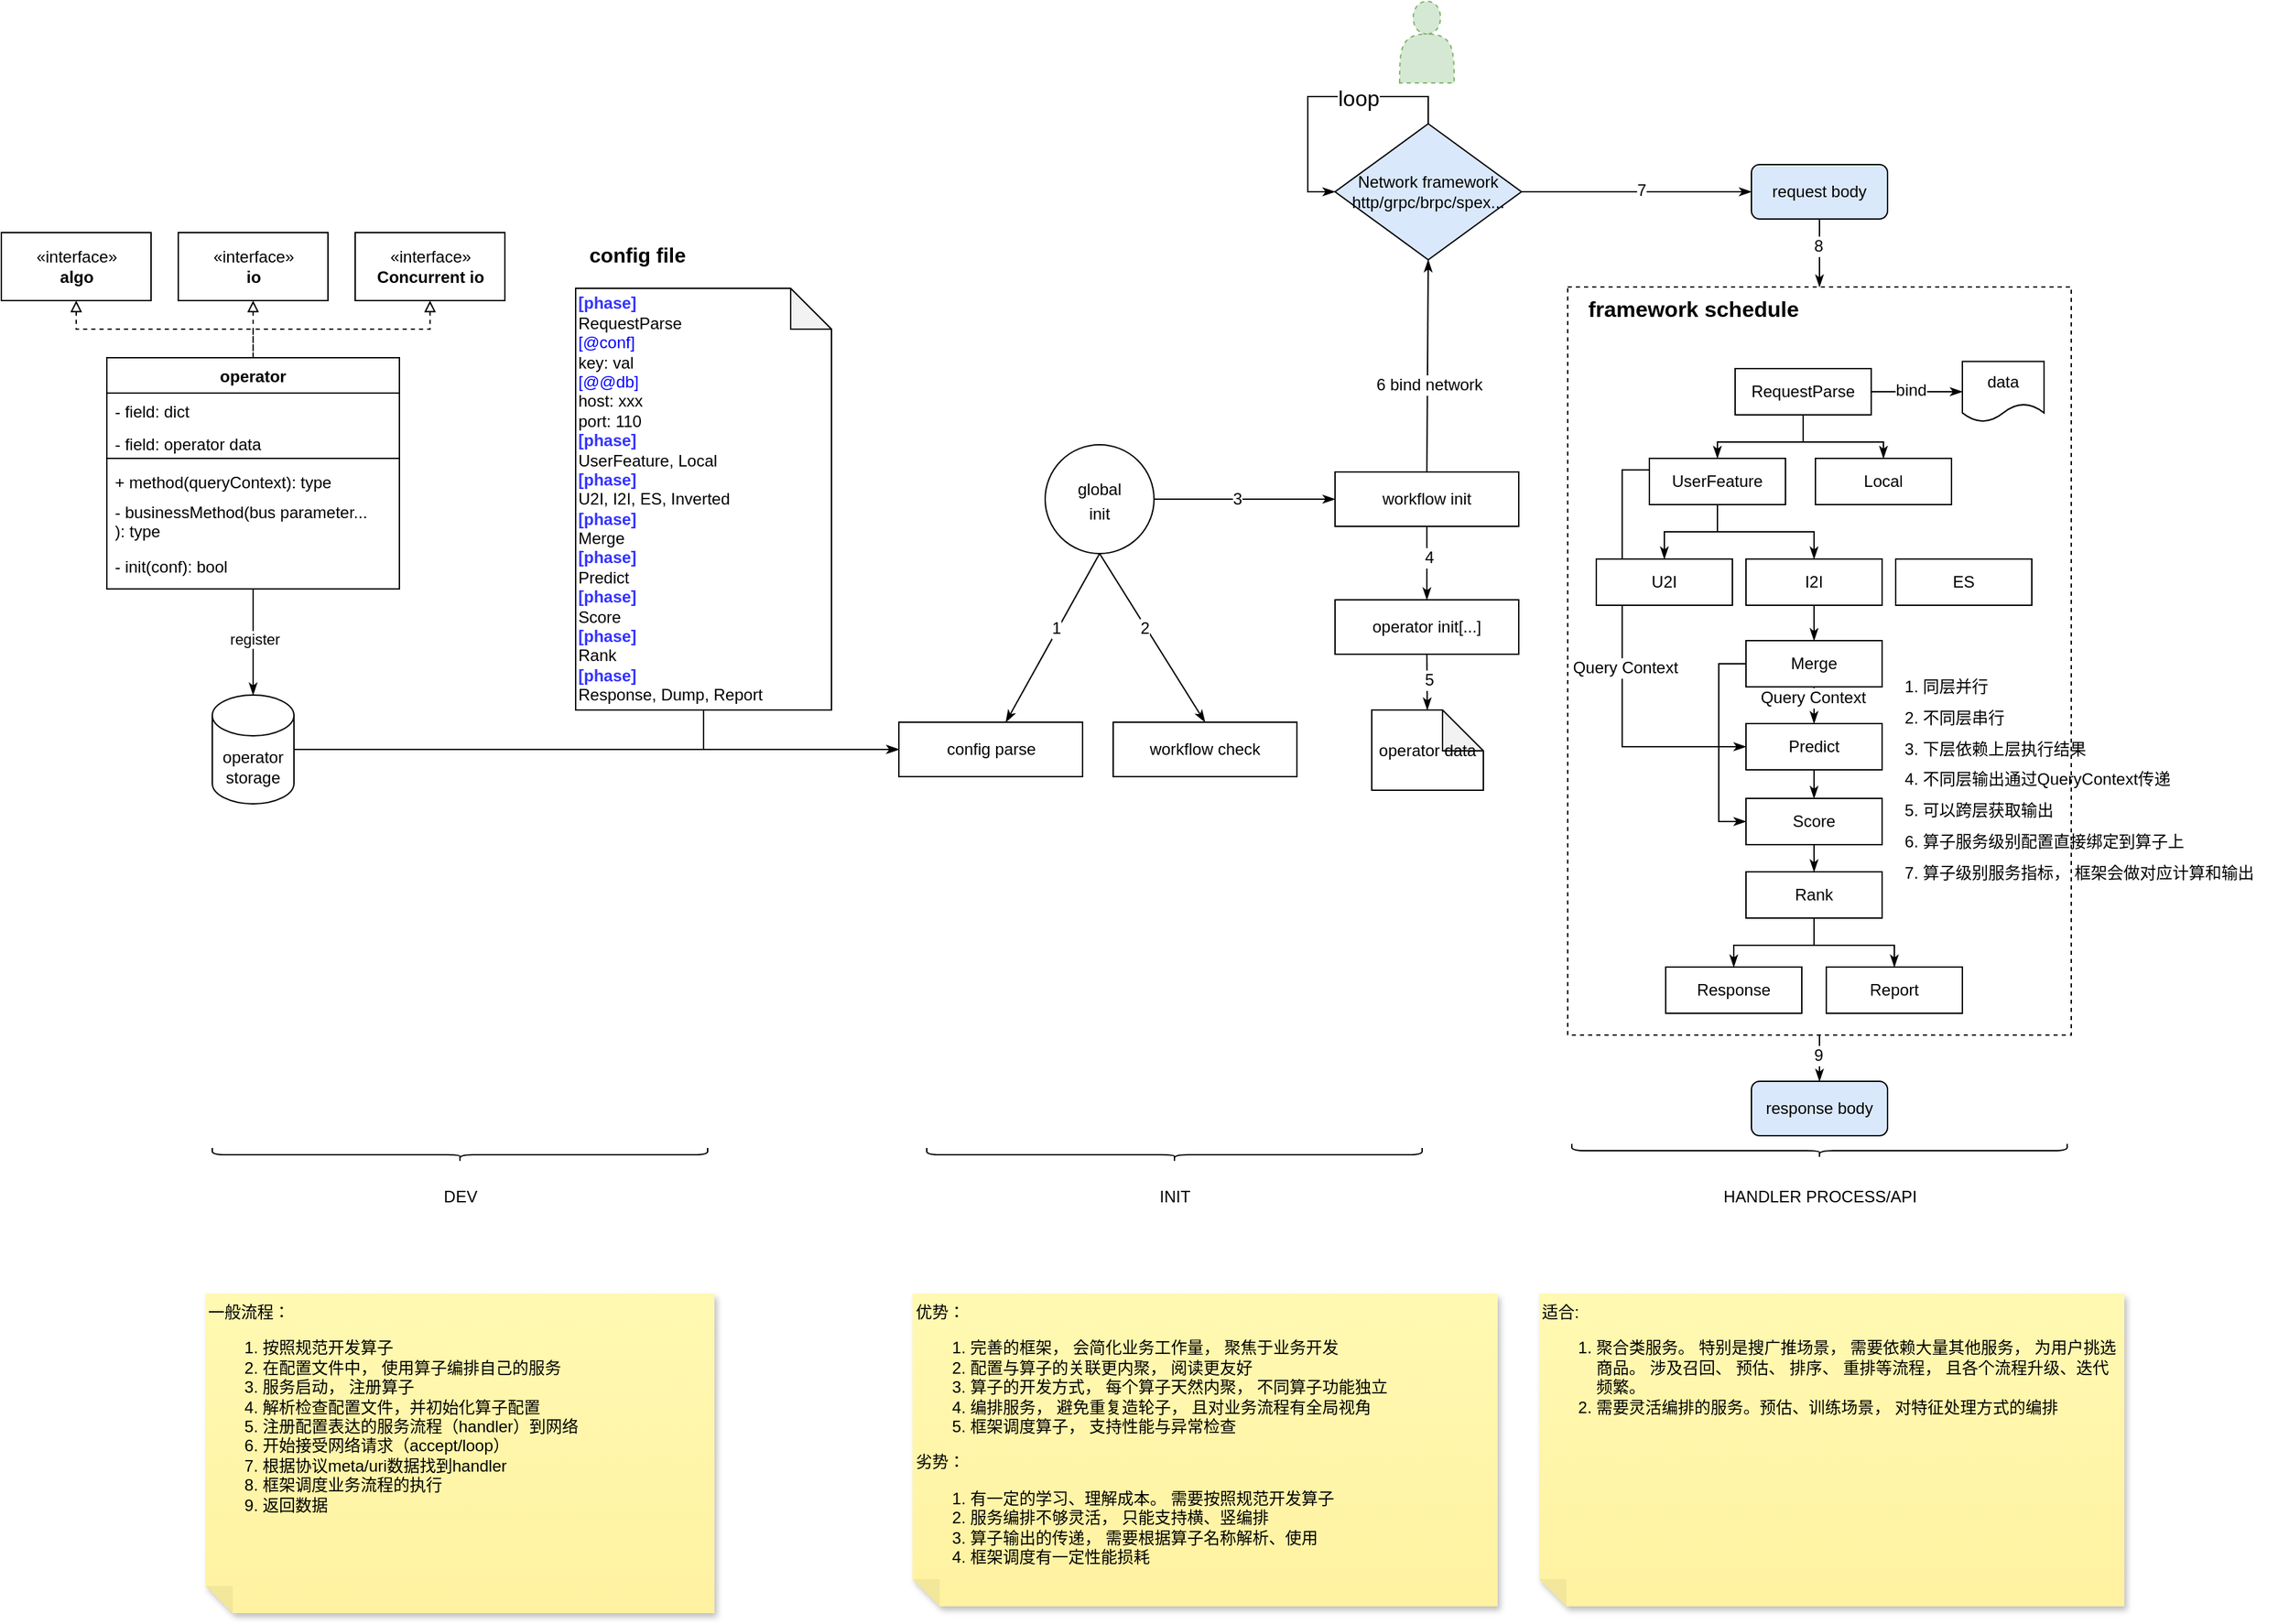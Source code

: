 <mxfile version="20.2.8" type="github">
  <diagram id="qBbRMDuZCxNC1_aumbTr" name="第 1 页">
    <mxGraphModel dx="1234" dy="769" grid="1" gridSize="10" guides="1" tooltips="1" connect="1" arrows="1" fold="1" page="1" pageScale="1" pageWidth="3300" pageHeight="4681" math="0" shadow="0">
      <root>
        <mxCell id="0" />
        <mxCell id="1" parent="0" />
        <mxCell id="05DDijJdnSvila2RPbBB-159" style="edgeStyle=orthogonalEdgeStyle;rounded=0;orthogonalLoop=1;jettySize=auto;html=1;exitX=0.5;exitY=1;exitDx=0;exitDy=0;fontSize=16;fontColor=#000000;startArrow=none;startFill=0;endArrow=classicThin;endFill=1;" parent="1" source="05DDijJdnSvila2RPbBB-137" target="05DDijJdnSvila2RPbBB-158" edge="1">
          <mxGeometry relative="1" as="geometry" />
        </mxCell>
        <mxCell id="05DDijJdnSvila2RPbBB-164" value="9" style="edgeLabel;html=1;align=center;verticalAlign=middle;resizable=0;points=[];fontSize=12;fontColor=#000000;" parent="05DDijJdnSvila2RPbBB-159" vertex="1" connectable="0">
          <mxGeometry x="0.36" relative="1" as="geometry">
            <mxPoint x="-1" y="-5" as="offset" />
          </mxGeometry>
        </mxCell>
        <mxCell id="05DDijJdnSvila2RPbBB-137" value="" style="rounded=0;whiteSpace=wrap;html=1;fontSize=12;fontColor=#000000;dashed=1;" parent="1" vertex="1">
          <mxGeometry x="1201" y="250" width="370" height="550" as="geometry" />
        </mxCell>
        <mxCell id="05DDijJdnSvila2RPbBB-64" value="INIT" style="text;html=1;resizable=0;autosize=1;align=center;verticalAlign=middle;points=[];fillColor=none;strokeColor=none;rounded=0;" parent="1" vertex="1">
          <mxGeometry x="887" y="904" width="50" height="30" as="geometry" />
        </mxCell>
        <mxCell id="05DDijJdnSvila2RPbBB-66" value="HANDLER PROCESS/API" style="text;html=1;resizable=0;autosize=1;align=center;verticalAlign=middle;points=[];fillColor=none;strokeColor=none;rounded=0;" parent="1" vertex="1">
          <mxGeometry x="1301" y="904" width="170" height="30" as="geometry" />
        </mxCell>
        <mxCell id="05DDijJdnSvila2RPbBB-67" value="一般流程：&lt;br&gt;&lt;ol&gt;&lt;li&gt;按照规范开发算子&lt;/li&gt;&lt;li&gt;在配置文件中， 使用算子编排自己的服务&lt;/li&gt;&lt;li&gt;服务启动， 注册算子&lt;/li&gt;&lt;li&gt;解析检查配置文件，并初始化算子配置&lt;/li&gt;&lt;li&gt;注册配置表达的服务流程（handler）到网络&lt;/li&gt;&lt;li&gt;开始接受网络请求（accept/loop）&lt;/li&gt;&lt;li&gt;根据协议meta/uri数据找到handler&lt;/li&gt;&lt;li&gt;框架调度业务流程的执行&lt;/li&gt;&lt;li&gt;返回数据&lt;/li&gt;&lt;/ol&gt;" style="shape=note;whiteSpace=wrap;html=1;backgroundOutline=1;fontColor=#000000;darkOpacity=0.05;fillColor=#FFF9B2;strokeColor=none;fillStyle=solid;direction=west;gradientDirection=north;gradientColor=#FFF2A1;shadow=1;size=20;pointerEvents=1;align=left;verticalAlign=top;" parent="1" vertex="1">
          <mxGeometry x="200" y="990" width="374" height="235" as="geometry" />
        </mxCell>
        <mxCell id="05DDijJdnSvila2RPbBB-68" value="优势：&lt;br&gt;&lt;ol&gt;&lt;li&gt;完善的框架， 会简化业务工作量， 聚焦于业务开发&lt;/li&gt;&lt;li&gt;配置与算子的关联更内聚， 阅读更友好&lt;/li&gt;&lt;li&gt;算子的开发方式， 每个算子天然内聚， 不同算子功能独立&lt;/li&gt;&lt;li&gt;编排服务， 避免重复造轮子， 且对业务流程有全局视角&amp;nbsp;&lt;/li&gt;&lt;li&gt;框架调度算子， 支持性能与异常检查&lt;/li&gt;&lt;/ol&gt;&lt;div&gt;劣势：&lt;/div&gt;&lt;ol&gt;&lt;li&gt;有一定的学习、理解成本。 需要按照规范开发算子&lt;/li&gt;&lt;li&gt;服务编排不够灵活， 只能支持横、竖编排&lt;/li&gt;&lt;li&gt;算子输出的传递， 需要根据算子名称解析、使用&lt;/li&gt;&lt;li&gt;框架调度有一定性能损耗&lt;/li&gt;&lt;/ol&gt;" style="shape=note;whiteSpace=wrap;html=1;backgroundOutline=1;fontColor=#000000;darkOpacity=0.05;fillColor=#FFF9B2;strokeColor=none;fillStyle=solid;direction=west;gradientDirection=north;gradientColor=#FFF2A1;shadow=1;size=20;pointerEvents=1;align=left;verticalAlign=top;" parent="1" vertex="1">
          <mxGeometry x="719.5" y="990" width="430" height="230" as="geometry" />
        </mxCell>
        <mxCell id="05DDijJdnSvila2RPbBB-69" value="operator" style="swimlane;fontStyle=1;align=center;verticalAlign=top;childLayout=stackLayout;horizontal=1;startSize=26;horizontalStack=0;resizeParent=1;resizeParentMax=0;resizeLast=0;collapsible=1;marginBottom=0;" parent="1" vertex="1">
          <mxGeometry x="127.5" y="302" width="215" height="170" as="geometry">
            <mxRectangle x="113" y="330" width="90" height="30" as="alternateBounds" />
          </mxGeometry>
        </mxCell>
        <mxCell id="05DDijJdnSvila2RPbBB-70" value="- field: dict" style="text;strokeColor=none;fillColor=none;align=left;verticalAlign=top;spacingLeft=4;spacingRight=4;overflow=hidden;rotatable=0;points=[[0,0.5],[1,0.5]];portConstraint=eastwest;" parent="05DDijJdnSvila2RPbBB-69" vertex="1">
          <mxGeometry y="26" width="215" height="24" as="geometry" />
        </mxCell>
        <mxCell id="sEDLvpoyQ-O2znFzrF3B-3" value="- field: operator data" style="text;strokeColor=none;fillColor=none;align=left;verticalAlign=top;spacingLeft=4;spacingRight=4;overflow=hidden;rotatable=0;points=[[0,0.5],[1,0.5]];portConstraint=eastwest;" vertex="1" parent="05DDijJdnSvila2RPbBB-69">
          <mxGeometry y="50" width="215" height="20" as="geometry" />
        </mxCell>
        <mxCell id="05DDijJdnSvila2RPbBB-71" value="" style="line;strokeWidth=1;fillColor=none;align=left;verticalAlign=middle;spacingTop=-1;spacingLeft=3;spacingRight=3;rotatable=0;labelPosition=right;points=[];portConstraint=eastwest;" parent="05DDijJdnSvila2RPbBB-69" vertex="1">
          <mxGeometry y="70" width="215" height="8" as="geometry" />
        </mxCell>
        <mxCell id="sEDLvpoyQ-O2znFzrF3B-1" value="+ method(queryContext): type" style="text;strokeColor=none;fillColor=none;align=left;verticalAlign=top;spacingLeft=4;spacingRight=4;overflow=hidden;rotatable=0;points=[[0,0.5],[1,0.5]];portConstraint=eastwest;" vertex="1" parent="05DDijJdnSvila2RPbBB-69">
          <mxGeometry y="78" width="215" height="22" as="geometry" />
        </mxCell>
        <mxCell id="sEDLvpoyQ-O2znFzrF3B-2" value="- businessMethod(bus parameter...&#xa;): type" style="text;strokeColor=none;fillColor=none;align=left;verticalAlign=top;spacingLeft=4;spacingRight=4;overflow=hidden;rotatable=0;points=[[0,0.5],[1,0.5]];portConstraint=eastwest;" vertex="1" parent="05DDijJdnSvila2RPbBB-69">
          <mxGeometry y="100" width="215" height="40" as="geometry" />
        </mxCell>
        <mxCell id="05DDijJdnSvila2RPbBB-72" value="- init(conf): bool" style="text;strokeColor=none;fillColor=none;align=left;verticalAlign=top;spacingLeft=4;spacingRight=4;overflow=hidden;rotatable=0;points=[[0,0.5],[1,0.5]];portConstraint=eastwest;" parent="05DDijJdnSvila2RPbBB-69" vertex="1">
          <mxGeometry y="140" width="215" height="30" as="geometry" />
        </mxCell>
        <mxCell id="05DDijJdnSvila2RPbBB-81" style="edgeStyle=orthogonalEdgeStyle;rounded=0;orthogonalLoop=1;jettySize=auto;html=1;exitX=0.5;exitY=1;exitDx=0;exitDy=0;entryX=0.5;entryY=0;entryDx=0;entryDy=0;startArrow=block;startFill=0;endArrow=none;endFill=0;dashed=1;" parent="1" source="05DDijJdnSvila2RPbBB-78" target="05DDijJdnSvila2RPbBB-69" edge="1">
          <mxGeometry relative="1" as="geometry" />
        </mxCell>
        <mxCell id="05DDijJdnSvila2RPbBB-78" value="«interface»&lt;br&gt;&lt;b&gt;algo&lt;/b&gt;" style="html=1;" parent="1" vertex="1">
          <mxGeometry x="50" y="210" width="110" height="50" as="geometry" />
        </mxCell>
        <mxCell id="05DDijJdnSvila2RPbBB-82" style="edgeStyle=orthogonalEdgeStyle;rounded=0;orthogonalLoop=1;jettySize=auto;html=1;exitX=0.5;exitY=1;exitDx=0;exitDy=0;entryX=0.5;entryY=0;entryDx=0;entryDy=0;dashed=1;startArrow=block;startFill=0;endArrow=none;endFill=0;" parent="1" source="05DDijJdnSvila2RPbBB-79" target="05DDijJdnSvila2RPbBB-69" edge="1">
          <mxGeometry relative="1" as="geometry" />
        </mxCell>
        <mxCell id="05DDijJdnSvila2RPbBB-79" value="«interface»&lt;br&gt;&lt;b&gt;io&lt;/b&gt;" style="html=1;" parent="1" vertex="1">
          <mxGeometry x="180" y="210" width="110" height="50" as="geometry" />
        </mxCell>
        <mxCell id="05DDijJdnSvila2RPbBB-84" style="edgeStyle=orthogonalEdgeStyle;rounded=0;orthogonalLoop=1;jettySize=auto;html=1;exitX=0.5;exitY=1;exitDx=0;exitDy=0;entryX=0.5;entryY=0;entryDx=0;entryDy=0;dashed=1;startArrow=block;startFill=0;endArrow=none;endFill=0;" parent="1" source="05DDijJdnSvila2RPbBB-80" target="05DDijJdnSvila2RPbBB-69" edge="1">
          <mxGeometry relative="1" as="geometry" />
        </mxCell>
        <mxCell id="05DDijJdnSvila2RPbBB-80" value="«interface»&lt;br&gt;&lt;b&gt;Concurrent io&lt;/b&gt;" style="html=1;" parent="1" vertex="1">
          <mxGeometry x="310" y="210" width="110" height="50" as="geometry" />
        </mxCell>
        <mxCell id="05DDijJdnSvila2RPbBB-86" style="edgeStyle=orthogonalEdgeStyle;rounded=0;orthogonalLoop=1;jettySize=auto;html=1;exitX=0.5;exitY=0;exitDx=0;exitDy=0;exitPerimeter=0;entryX=0.5;entryY=1.006;entryDx=0;entryDy=0;entryPerimeter=0;startArrow=classicThin;startFill=1;endArrow=none;endFill=0;" parent="1" source="05DDijJdnSvila2RPbBB-85" target="05DDijJdnSvila2RPbBB-72" edge="1">
          <mxGeometry relative="1" as="geometry" />
        </mxCell>
        <mxCell id="05DDijJdnSvila2RPbBB-87" value="register" style="edgeLabel;html=1;align=center;verticalAlign=middle;resizable=0;points=[];" parent="05DDijJdnSvila2RPbBB-86" vertex="1" connectable="0">
          <mxGeometry x="0.092" y="-1" relative="1" as="geometry">
            <mxPoint y="1" as="offset" />
          </mxGeometry>
        </mxCell>
        <mxCell id="05DDijJdnSvila2RPbBB-94" style="edgeStyle=orthogonalEdgeStyle;rounded=0;orthogonalLoop=1;jettySize=auto;html=1;exitX=1;exitY=0.5;exitDx=0;exitDy=0;exitPerimeter=0;entryX=0;entryY=0.5;entryDx=0;entryDy=0;fontSize=12;fontColor=#000000;startArrow=none;startFill=0;endArrow=classicThin;endFill=1;" parent="1" source="05DDijJdnSvila2RPbBB-85" target="05DDijJdnSvila2RPbBB-93" edge="1">
          <mxGeometry relative="1" as="geometry" />
        </mxCell>
        <mxCell id="05DDijJdnSvila2RPbBB-85" value="operator storage" style="shape=cylinder3;whiteSpace=wrap;html=1;boundedLbl=1;backgroundOutline=1;size=15;" parent="1" vertex="1">
          <mxGeometry x="205" y="550" width="60" height="80" as="geometry" />
        </mxCell>
        <mxCell id="05DDijJdnSvila2RPbBB-95" style="edgeStyle=orthogonalEdgeStyle;rounded=0;orthogonalLoop=1;jettySize=auto;html=1;exitX=0.5;exitY=1;exitDx=0;exitDy=0;exitPerimeter=0;entryX=0;entryY=0.5;entryDx=0;entryDy=0;fontSize=12;fontColor=#000000;startArrow=none;startFill=0;endArrow=classicThin;endFill=1;" parent="1" source="05DDijJdnSvila2RPbBB-89" target="05DDijJdnSvila2RPbBB-93" edge="1">
          <mxGeometry relative="1" as="geometry" />
        </mxCell>
        <mxCell id="05DDijJdnSvila2RPbBB-89" value="&lt;b&gt;&lt;font color=&quot;#3333ff&quot;&gt;[phase]&lt;/font&gt;&lt;br&gt;&lt;/b&gt;RequestParse&lt;br&gt;&lt;font color=&quot;#0000ff&quot;&gt;[@conf]&lt;/font&gt;&lt;br&gt;key: val&lt;br&gt;&lt;font color=&quot;#0000ff&quot;&gt;[@@db]&lt;/font&gt;&lt;br&gt;host: xxx&lt;br&gt;port: 110&lt;br&gt;&lt;b&gt;&lt;font color=&quot;#3333ff&quot;&gt;[phase]&lt;/font&gt;&lt;/b&gt;&lt;br&gt;UserFeature, Local&lt;br&gt;&lt;b&gt;&lt;font color=&quot;#3333ff&quot;&gt;[phase]&lt;/font&gt;&lt;/b&gt;&lt;br&gt;U2I, I2I, ES, I&lt;span style=&quot;background-color: initial;&quot;&gt;nverted&lt;br&gt;&lt;b&gt;&lt;font color=&quot;#3333ff&quot;&gt;[phase]&lt;/font&gt;&lt;/b&gt;&lt;br&gt;Merge&lt;br&gt;&lt;b&gt;&lt;font color=&quot;#3333ff&quot;&gt;[phase]&lt;/font&gt;&lt;/b&gt;&lt;br&gt;Predict&lt;br&gt;&lt;b&gt;&lt;font color=&quot;#3333ff&quot;&gt;[phase]&lt;/font&gt;&lt;/b&gt;&lt;br&gt;Score&lt;br&gt;&lt;/span&gt;&lt;div&gt;&lt;b&gt;&lt;font color=&quot;#3333ff&quot;&gt;[phase]&lt;/font&gt;&lt;/b&gt;&lt;/div&gt;&lt;div&gt;Rank&lt;/div&gt;&lt;div&gt;&lt;b&gt;&lt;font color=&quot;#3333ff&quot;&gt;[phase]&lt;/font&gt;&lt;/b&gt;&lt;/div&gt;&lt;div&gt;Response, Dump, Report&lt;/div&gt;" style="shape=note;whiteSpace=wrap;html=1;backgroundOutline=1;darkOpacity=0.05;align=left;" parent="1" vertex="1">
          <mxGeometry x="472" y="251" width="188" height="310" as="geometry" />
        </mxCell>
        <mxCell id="05DDijJdnSvila2RPbBB-90" value="&lt;b&gt;&lt;font style=&quot;font-size: 15px;&quot;&gt;config file&lt;/font&gt;&lt;/b&gt;" style="text;html=1;resizable=0;autosize=1;align=center;verticalAlign=middle;points=[];fillColor=none;strokeColor=none;rounded=0;" parent="1" vertex="1">
          <mxGeometry x="472" y="211" width="90" height="30" as="geometry" />
        </mxCell>
        <mxCell id="05DDijJdnSvila2RPbBB-97" style="rounded=0;orthogonalLoop=1;jettySize=auto;html=1;exitX=0.5;exitY=1;exitDx=0;exitDy=0;fontSize=12;fontColor=#000000;startArrow=none;startFill=0;endArrow=classicThin;endFill=1;" parent="1" source="05DDijJdnSvila2RPbBB-91" target="05DDijJdnSvila2RPbBB-93" edge="1">
          <mxGeometry relative="1" as="geometry" />
        </mxCell>
        <mxCell id="05DDijJdnSvila2RPbBB-99" value="1" style="edgeLabel;html=1;align=center;verticalAlign=middle;resizable=0;points=[];fontSize=12;fontColor=#000000;" parent="05DDijJdnSvila2RPbBB-97" vertex="1" connectable="0">
          <mxGeometry x="-0.091" y="-1" relative="1" as="geometry">
            <mxPoint y="-1" as="offset" />
          </mxGeometry>
        </mxCell>
        <mxCell id="05DDijJdnSvila2RPbBB-98" style="edgeStyle=none;rounded=0;orthogonalLoop=1;jettySize=auto;html=1;exitX=0.5;exitY=1;exitDx=0;exitDy=0;entryX=0.5;entryY=0;entryDx=0;entryDy=0;fontSize=12;fontColor=#000000;startArrow=none;startFill=0;endArrow=classicThin;endFill=1;" parent="1" source="05DDijJdnSvila2RPbBB-91" target="05DDijJdnSvila2RPbBB-96" edge="1">
          <mxGeometry relative="1" as="geometry" />
        </mxCell>
        <mxCell id="05DDijJdnSvila2RPbBB-102" value="2" style="edgeLabel;html=1;align=center;verticalAlign=middle;resizable=0;points=[];fontSize=12;fontColor=#000000;" parent="05DDijJdnSvila2RPbBB-98" vertex="1" connectable="0">
          <mxGeometry x="-0.146" relative="1" as="geometry">
            <mxPoint y="2" as="offset" />
          </mxGeometry>
        </mxCell>
        <mxCell id="05DDijJdnSvila2RPbBB-104" style="edgeStyle=none;rounded=0;orthogonalLoop=1;jettySize=auto;html=1;exitX=1;exitY=0.5;exitDx=0;exitDy=0;entryX=0;entryY=0.5;entryDx=0;entryDy=0;fontSize=12;fontColor=#000000;startArrow=none;startFill=0;endArrow=classicThin;endFill=1;" parent="1" source="05DDijJdnSvila2RPbBB-91" target="05DDijJdnSvila2RPbBB-103" edge="1">
          <mxGeometry relative="1" as="geometry">
            <mxPoint x="967" y="406" as="targetPoint" />
          </mxGeometry>
        </mxCell>
        <mxCell id="05DDijJdnSvila2RPbBB-105" value="3" style="edgeLabel;html=1;align=center;verticalAlign=middle;resizable=0;points=[];fontSize=12;fontColor=#000000;" parent="05DDijJdnSvila2RPbBB-104" vertex="1" connectable="0">
          <mxGeometry x="-0.086" relative="1" as="geometry">
            <mxPoint as="offset" />
          </mxGeometry>
        </mxCell>
        <mxCell id="05DDijJdnSvila2RPbBB-91" value="&lt;font style=&quot;font-size: 12px;&quot; color=&quot;#000000&quot;&gt;global&lt;br&gt;init&lt;br&gt;&lt;/font&gt;" style="ellipse;whiteSpace=wrap;html=1;aspect=fixed;fontSize=15;fontColor=#0000FF;" parent="1" vertex="1">
          <mxGeometry x="817" y="366" width="80" height="80" as="geometry" />
        </mxCell>
        <mxCell id="05DDijJdnSvila2RPbBB-93" value="config parse" style="rounded=0;whiteSpace=wrap;html=1;fontSize=12;fontColor=#000000;" parent="1" vertex="1">
          <mxGeometry x="709.5" y="570" width="135" height="40" as="geometry" />
        </mxCell>
        <mxCell id="05DDijJdnSvila2RPbBB-96" value="workflow check" style="rounded=0;whiteSpace=wrap;html=1;fontSize=12;fontColor=#000000;" parent="1" vertex="1">
          <mxGeometry x="867" y="570" width="135" height="40" as="geometry" />
        </mxCell>
        <mxCell id="05DDijJdnSvila2RPbBB-108" style="edgeStyle=none;rounded=0;orthogonalLoop=1;jettySize=auto;html=1;exitX=0.5;exitY=1;exitDx=0;exitDy=0;entryX=0.5;entryY=0;entryDx=0;entryDy=0;fontSize=12;fontColor=#000000;startArrow=none;startFill=0;endArrow=classicThin;endFill=1;" parent="1" source="05DDijJdnSvila2RPbBB-103" target="05DDijJdnSvila2RPbBB-110" edge="1">
          <mxGeometry relative="1" as="geometry">
            <mxPoint x="1097.5" y="470" as="targetPoint" />
          </mxGeometry>
        </mxCell>
        <mxCell id="05DDijJdnSvila2RPbBB-109" value="4" style="edgeLabel;html=1;align=center;verticalAlign=middle;resizable=0;points=[];fontSize=12;fontColor=#000000;" parent="05DDijJdnSvila2RPbBB-108" vertex="1" connectable="0">
          <mxGeometry x="-0.364" y="1" relative="1" as="geometry">
            <mxPoint y="6" as="offset" />
          </mxGeometry>
        </mxCell>
        <mxCell id="05DDijJdnSvila2RPbBB-115" style="edgeStyle=none;rounded=0;orthogonalLoop=1;jettySize=auto;html=1;exitX=0.5;exitY=0;exitDx=0;exitDy=0;entryX=0.5;entryY=1;entryDx=0;entryDy=0;fontSize=12;fontColor=#000000;startArrow=none;startFill=0;endArrow=classicThin;endFill=1;" parent="1" source="05DDijJdnSvila2RPbBB-103" target="05DDijJdnSvila2RPbBB-114" edge="1">
          <mxGeometry relative="1" as="geometry" />
        </mxCell>
        <mxCell id="05DDijJdnSvila2RPbBB-116" value="6 bind network" style="edgeLabel;html=1;align=center;verticalAlign=middle;resizable=0;points=[];fontSize=12;fontColor=#000000;" parent="05DDijJdnSvila2RPbBB-115" vertex="1" connectable="0">
          <mxGeometry x="-0.179" y="-1" relative="1" as="geometry">
            <mxPoint as="offset" />
          </mxGeometry>
        </mxCell>
        <mxCell id="05DDijJdnSvila2RPbBB-103" value="workflow init" style="rounded=0;whiteSpace=wrap;html=1;fontSize=12;fontColor=#000000;" parent="1" vertex="1">
          <mxGeometry x="1030" y="386" width="135" height="40" as="geometry" />
        </mxCell>
        <mxCell id="05DDijJdnSvila2RPbBB-112" style="edgeStyle=none;rounded=0;orthogonalLoop=1;jettySize=auto;html=1;exitX=0.5;exitY=1;exitDx=0;exitDy=0;fontSize=12;fontColor=#000000;startArrow=none;startFill=0;endArrow=classicThin;endFill=1;" parent="1" source="05DDijJdnSvila2RPbBB-110" target="05DDijJdnSvila2RPbBB-111" edge="1">
          <mxGeometry relative="1" as="geometry" />
        </mxCell>
        <mxCell id="05DDijJdnSvila2RPbBB-113" value="5" style="edgeLabel;html=1;align=center;verticalAlign=middle;resizable=0;points=[];fontSize=12;fontColor=#000000;" parent="05DDijJdnSvila2RPbBB-112" vertex="1" connectable="0">
          <mxGeometry x="-0.073" y="1" relative="1" as="geometry">
            <mxPoint as="offset" />
          </mxGeometry>
        </mxCell>
        <mxCell id="05DDijJdnSvila2RPbBB-110" value="operator init[...]" style="rounded=0;whiteSpace=wrap;html=1;fontSize=12;fontColor=#000000;" parent="1" vertex="1">
          <mxGeometry x="1030" y="480" width="135" height="40" as="geometry" />
        </mxCell>
        <mxCell id="05DDijJdnSvila2RPbBB-111" value="operator data" style="shape=note;whiteSpace=wrap;html=1;backgroundOutline=1;darkOpacity=0.05;fontSize=12;fontColor=#000000;" parent="1" vertex="1">
          <mxGeometry x="1057" y="561" width="82" height="59" as="geometry" />
        </mxCell>
        <mxCell id="05DDijJdnSvila2RPbBB-156" style="edgeStyle=orthogonalEdgeStyle;rounded=0;orthogonalLoop=1;jettySize=auto;html=1;exitX=1;exitY=0.5;exitDx=0;exitDy=0;entryX=0;entryY=0.5;entryDx=0;entryDy=0;fontSize=16;fontColor=#000000;startArrow=none;startFill=0;endArrow=classicThin;endFill=1;" parent="1" source="05DDijJdnSvila2RPbBB-114" target="05DDijJdnSvila2RPbBB-119" edge="1">
          <mxGeometry relative="1" as="geometry" />
        </mxCell>
        <mxCell id="05DDijJdnSvila2RPbBB-161" value="7" style="edgeLabel;html=1;align=center;verticalAlign=middle;resizable=0;points=[];fontSize=12;fontColor=#000000;fontStyle=0" parent="05DDijJdnSvila2RPbBB-156" vertex="1" connectable="0">
          <mxGeometry x="0.041" y="-2" relative="1" as="geometry">
            <mxPoint y="-3" as="offset" />
          </mxGeometry>
        </mxCell>
        <mxCell id="05DDijJdnSvila2RPbBB-114" value="&lt;div&gt;Network framework&lt;/div&gt;&lt;div&gt;http/grpc/brpc/spex...&lt;/div&gt;" style="rhombus;whiteSpace=wrap;html=1;fillColor=#DAE8FC;" parent="1" vertex="1">
          <mxGeometry x="1030" y="130" width="137" height="100" as="geometry" />
        </mxCell>
        <mxCell id="05DDijJdnSvila2RPbBB-157" style="edgeStyle=orthogonalEdgeStyle;rounded=0;orthogonalLoop=1;jettySize=auto;html=1;exitX=0.5;exitY=1;exitDx=0;exitDy=0;entryX=0.5;entryY=0;entryDx=0;entryDy=0;fontSize=16;fontColor=#000000;startArrow=none;startFill=0;endArrow=classicThin;endFill=1;" parent="1" source="05DDijJdnSvila2RPbBB-119" target="05DDijJdnSvila2RPbBB-137" edge="1">
          <mxGeometry relative="1" as="geometry" />
        </mxCell>
        <mxCell id="05DDijJdnSvila2RPbBB-163" value="8" style="edgeLabel;html=1;align=center;verticalAlign=middle;resizable=0;points=[];fontSize=12;fontColor=#000000;" parent="05DDijJdnSvila2RPbBB-157" vertex="1" connectable="0">
          <mxGeometry x="-0.2" y="-1" relative="1" as="geometry">
            <mxPoint as="offset" />
          </mxGeometry>
        </mxCell>
        <mxCell id="05DDijJdnSvila2RPbBB-119" value="request body" style="rounded=1;whiteSpace=wrap;html=1;fontSize=12;fontColor=#000000;fillColor=#DAE8FC;" parent="1" vertex="1">
          <mxGeometry x="1336" y="160" width="100" height="40" as="geometry" />
        </mxCell>
        <mxCell id="05DDijJdnSvila2RPbBB-124" value="" style="edgeStyle=orthogonalEdgeStyle;rounded=0;orthogonalLoop=1;jettySize=auto;html=1;fontSize=12;fontColor=#000000;startArrow=none;startFill=0;endArrow=classicThin;endFill=1;entryX=0;entryY=0.5;entryDx=0;entryDy=0;" parent="1" source="05DDijJdnSvila2RPbBB-120" target="05DDijJdnSvila2RPbBB-123" edge="1">
          <mxGeometry relative="1" as="geometry">
            <mxPoint x="1467" y="357.3" as="targetPoint" />
          </mxGeometry>
        </mxCell>
        <mxCell id="05DDijJdnSvila2RPbBB-125" value="bind" style="edgeLabel;html=1;align=center;verticalAlign=middle;resizable=0;points=[];fontSize=12;fontColor=#000000;" parent="05DDijJdnSvila2RPbBB-124" vertex="1" connectable="0">
          <mxGeometry x="-0.132" y="-3" relative="1" as="geometry">
            <mxPoint y="-4" as="offset" />
          </mxGeometry>
        </mxCell>
        <mxCell id="05DDijJdnSvila2RPbBB-138" style="edgeStyle=orthogonalEdgeStyle;rounded=0;orthogonalLoop=1;jettySize=auto;html=1;exitX=0.5;exitY=1;exitDx=0;exitDy=0;entryX=0.5;entryY=0;entryDx=0;entryDy=0;fontSize=12;fontColor=#000000;startArrow=none;startFill=0;endArrow=classicThin;endFill=1;" parent="1" source="05DDijJdnSvila2RPbBB-120" target="05DDijJdnSvila2RPbBB-126" edge="1">
          <mxGeometry relative="1" as="geometry" />
        </mxCell>
        <mxCell id="05DDijJdnSvila2RPbBB-139" style="edgeStyle=orthogonalEdgeStyle;rounded=0;orthogonalLoop=1;jettySize=auto;html=1;exitX=0.5;exitY=1;exitDx=0;exitDy=0;entryX=0.5;entryY=0;entryDx=0;entryDy=0;fontSize=12;fontColor=#000000;startArrow=none;startFill=0;endArrow=classicThin;endFill=1;" parent="1" source="05DDijJdnSvila2RPbBB-120" target="05DDijJdnSvila2RPbBB-136" edge="1">
          <mxGeometry relative="1" as="geometry" />
        </mxCell>
        <mxCell id="05DDijJdnSvila2RPbBB-120" value="&lt;span style=&quot;text-align: left;&quot;&gt;RequestParse&lt;/span&gt;" style="rounded=0;whiteSpace=wrap;html=1;fontSize=12;fontColor=#000000;" parent="1" vertex="1">
          <mxGeometry x="1324" y="310" width="100" height="34" as="geometry" />
        </mxCell>
        <mxCell id="05DDijJdnSvila2RPbBB-123" value="data" style="shape=document;whiteSpace=wrap;html=1;boundedLbl=1;fontColor=#000000;rounded=0;" parent="1" vertex="1">
          <mxGeometry x="1491" y="304.75" width="60" height="44.5" as="geometry" />
        </mxCell>
        <mxCell id="05DDijJdnSvila2RPbBB-140" style="edgeStyle=orthogonalEdgeStyle;rounded=0;orthogonalLoop=1;jettySize=auto;html=1;exitX=0.5;exitY=1;exitDx=0;exitDy=0;fontSize=12;fontColor=#000000;startArrow=none;startFill=0;endArrow=classicThin;endFill=1;" parent="1" source="05DDijJdnSvila2RPbBB-126" target="05DDijJdnSvila2RPbBB-135" edge="1">
          <mxGeometry relative="1" as="geometry" />
        </mxCell>
        <mxCell id="05DDijJdnSvila2RPbBB-141" style="edgeStyle=orthogonalEdgeStyle;rounded=0;orthogonalLoop=1;jettySize=auto;html=1;exitX=0.5;exitY=1;exitDx=0;exitDy=0;entryX=0.5;entryY=0;entryDx=0;entryDy=0;fontSize=12;fontColor=#000000;startArrow=none;startFill=0;endArrow=classicThin;endFill=1;" parent="1" source="05DDijJdnSvila2RPbBB-126" target="05DDijJdnSvila2RPbBB-134" edge="1">
          <mxGeometry relative="1" as="geometry" />
        </mxCell>
        <mxCell id="05DDijJdnSvila2RPbBB-149" style="edgeStyle=orthogonalEdgeStyle;rounded=0;orthogonalLoop=1;jettySize=auto;html=1;exitX=0;exitY=0.25;exitDx=0;exitDy=0;entryX=0;entryY=0.5;entryDx=0;entryDy=0;fontSize=12;fontColor=#000000;startArrow=none;startFill=0;endArrow=classicThin;endFill=1;" parent="1" source="05DDijJdnSvila2RPbBB-126" target="05DDijJdnSvila2RPbBB-128" edge="1">
          <mxGeometry relative="1" as="geometry" />
        </mxCell>
        <mxCell id="05DDijJdnSvila2RPbBB-151" value="Query Context" style="edgeLabel;html=1;align=center;verticalAlign=middle;resizable=0;points=[];fontSize=12;fontColor=#000000;" parent="05DDijJdnSvila2RPbBB-149" vertex="1" connectable="0">
          <mxGeometry x="0.052" y="2" relative="1" as="geometry">
            <mxPoint as="offset" />
          </mxGeometry>
        </mxCell>
        <mxCell id="05DDijJdnSvila2RPbBB-126" value="&lt;div style=&quot;text-align: left;&quot;&gt;&lt;span style=&quot;background-color: initial;&quot;&gt;UserFeature&lt;/span&gt;&lt;/div&gt;" style="rounded=0;whiteSpace=wrap;html=1;fontSize=12;fontColor=#000000;" parent="1" vertex="1">
          <mxGeometry x="1261" y="376" width="100" height="34" as="geometry" />
        </mxCell>
        <mxCell id="05DDijJdnSvila2RPbBB-127" value="&lt;span style=&quot;text-align: left;&quot;&gt;Report&lt;/span&gt;" style="rounded=0;whiteSpace=wrap;html=1;fontSize=12;fontColor=#000000;" parent="1" vertex="1">
          <mxGeometry x="1391" y="750" width="100" height="34" as="geometry" />
        </mxCell>
        <mxCell id="05DDijJdnSvila2RPbBB-145" style="edgeStyle=orthogonalEdgeStyle;rounded=0;orthogonalLoop=1;jettySize=auto;html=1;exitX=0.5;exitY=1;exitDx=0;exitDy=0;entryX=0.5;entryY=0;entryDx=0;entryDy=0;fontSize=12;fontColor=#000000;startArrow=none;startFill=0;endArrow=classicThin;endFill=1;" parent="1" source="05DDijJdnSvila2RPbBB-128" target="05DDijJdnSvila2RPbBB-131" edge="1">
          <mxGeometry relative="1" as="geometry" />
        </mxCell>
        <mxCell id="05DDijJdnSvila2RPbBB-128" value="&lt;span style=&quot;text-align: left;&quot;&gt;Predict&lt;/span&gt;" style="rounded=0;whiteSpace=wrap;html=1;fontSize=12;fontColor=#000000;" parent="1" vertex="1">
          <mxGeometry x="1332" y="571" width="100" height="34" as="geometry" />
        </mxCell>
        <mxCell id="05DDijJdnSvila2RPbBB-129" value="&lt;span style=&quot;text-align: left;&quot;&gt;Response&lt;/span&gt;" style="rounded=0;whiteSpace=wrap;html=1;fontSize=12;fontColor=#000000;" parent="1" vertex="1">
          <mxGeometry x="1273" y="750" width="100" height="34" as="geometry" />
        </mxCell>
        <mxCell id="05DDijJdnSvila2RPbBB-147" style="edgeStyle=orthogonalEdgeStyle;rounded=0;orthogonalLoop=1;jettySize=auto;html=1;exitX=0.5;exitY=1;exitDx=0;exitDy=0;entryX=0.5;entryY=0;entryDx=0;entryDy=0;fontSize=12;fontColor=#000000;startArrow=none;startFill=0;endArrow=classicThin;endFill=1;" parent="1" source="05DDijJdnSvila2RPbBB-130" target="05DDijJdnSvila2RPbBB-129" edge="1">
          <mxGeometry relative="1" as="geometry" />
        </mxCell>
        <mxCell id="05DDijJdnSvila2RPbBB-148" style="edgeStyle=orthogonalEdgeStyle;rounded=0;orthogonalLoop=1;jettySize=auto;html=1;exitX=0.5;exitY=1;exitDx=0;exitDy=0;entryX=0.5;entryY=0;entryDx=0;entryDy=0;fontSize=12;fontColor=#000000;startArrow=none;startFill=0;endArrow=classicThin;endFill=1;" parent="1" source="05DDijJdnSvila2RPbBB-130" target="05DDijJdnSvila2RPbBB-127" edge="1">
          <mxGeometry relative="1" as="geometry" />
        </mxCell>
        <mxCell id="05DDijJdnSvila2RPbBB-130" value="&lt;div style=&quot;text-align: left;&quot;&gt;&lt;span style=&quot;background-color: initial;&quot;&gt;Rank&lt;/span&gt;&lt;/div&gt;" style="rounded=0;whiteSpace=wrap;html=1;fontSize=12;fontColor=#000000;" parent="1" vertex="1">
          <mxGeometry x="1332" y="680" width="100" height="34" as="geometry" />
        </mxCell>
        <mxCell id="05DDijJdnSvila2RPbBB-146" style="edgeStyle=orthogonalEdgeStyle;rounded=0;orthogonalLoop=1;jettySize=auto;html=1;exitX=0.5;exitY=1;exitDx=0;exitDy=0;entryX=0.5;entryY=0;entryDx=0;entryDy=0;fontSize=12;fontColor=#000000;startArrow=none;startFill=0;endArrow=classicThin;endFill=1;" parent="1" source="05DDijJdnSvila2RPbBB-131" target="05DDijJdnSvila2RPbBB-130" edge="1">
          <mxGeometry relative="1" as="geometry" />
        </mxCell>
        <mxCell id="05DDijJdnSvila2RPbBB-131" value="&lt;span style=&quot;text-align: left;&quot;&gt;Score&lt;/span&gt;" style="rounded=0;whiteSpace=wrap;html=1;fontSize=12;fontColor=#000000;" parent="1" vertex="1">
          <mxGeometry x="1332" y="626" width="100" height="34" as="geometry" />
        </mxCell>
        <mxCell id="05DDijJdnSvila2RPbBB-144" style="edgeStyle=orthogonalEdgeStyle;rounded=0;orthogonalLoop=1;jettySize=auto;html=1;exitX=0.5;exitY=1;exitDx=0;exitDy=0;entryX=0.5;entryY=0;entryDx=0;entryDy=0;fontSize=12;fontColor=#000000;startArrow=none;startFill=0;endArrow=classicThin;endFill=1;" parent="1" source="05DDijJdnSvila2RPbBB-132" target="05DDijJdnSvila2RPbBB-128" edge="1">
          <mxGeometry relative="1" as="geometry" />
        </mxCell>
        <mxCell id="05DDijJdnSvila2RPbBB-152" value="Query Context" style="edgeLabel;html=1;align=center;verticalAlign=middle;resizable=0;points=[];fontSize=12;fontColor=#000000;" parent="05DDijJdnSvila2RPbBB-144" vertex="1" connectable="0">
          <mxGeometry x="-0.407" y="-1" relative="1" as="geometry">
            <mxPoint as="offset" />
          </mxGeometry>
        </mxCell>
        <mxCell id="05DDijJdnSvila2RPbBB-150" style="edgeStyle=orthogonalEdgeStyle;rounded=0;orthogonalLoop=1;jettySize=auto;html=1;exitX=0;exitY=0.5;exitDx=0;exitDy=0;entryX=0;entryY=0.5;entryDx=0;entryDy=0;fontSize=12;fontColor=#000000;startArrow=none;startFill=0;endArrow=classicThin;endFill=1;" parent="1" source="05DDijJdnSvila2RPbBB-132" target="05DDijJdnSvila2RPbBB-131" edge="1">
          <mxGeometry relative="1" as="geometry" />
        </mxCell>
        <mxCell id="05DDijJdnSvila2RPbBB-132" value="&lt;span style=&quot;text-align: left;&quot;&gt;Merge&lt;br&gt;&lt;/span&gt;" style="rounded=0;whiteSpace=wrap;html=1;fontSize=12;fontColor=#000000;" parent="1" vertex="1">
          <mxGeometry x="1332" y="510" width="100" height="34" as="geometry" />
        </mxCell>
        <mxCell id="05DDijJdnSvila2RPbBB-133" value="&lt;span style=&quot;text-align: left;&quot;&gt;ES&lt;/span&gt;" style="rounded=0;whiteSpace=wrap;html=1;fontSize=12;fontColor=#000000;" parent="1" vertex="1">
          <mxGeometry x="1442" y="450" width="100" height="34" as="geometry" />
        </mxCell>
        <mxCell id="05DDijJdnSvila2RPbBB-143" style="edgeStyle=orthogonalEdgeStyle;rounded=0;orthogonalLoop=1;jettySize=auto;html=1;exitX=0.5;exitY=1;exitDx=0;exitDy=0;entryX=0.5;entryY=0;entryDx=0;entryDy=0;fontSize=12;fontColor=#000000;startArrow=none;startFill=0;endArrow=classicThin;endFill=1;" parent="1" source="05DDijJdnSvila2RPbBB-134" target="05DDijJdnSvila2RPbBB-132" edge="1">
          <mxGeometry relative="1" as="geometry" />
        </mxCell>
        <mxCell id="05DDijJdnSvila2RPbBB-134" value="&lt;span style=&quot;text-align: left;&quot;&gt;I2I&lt;/span&gt;" style="rounded=0;whiteSpace=wrap;html=1;fontSize=12;fontColor=#000000;" parent="1" vertex="1">
          <mxGeometry x="1332" y="450" width="100" height="34" as="geometry" />
        </mxCell>
        <mxCell id="05DDijJdnSvila2RPbBB-135" value="&lt;span style=&quot;text-align: left;&quot;&gt;U2I&lt;/span&gt;" style="rounded=0;whiteSpace=wrap;html=1;fontSize=12;fontColor=#000000;" parent="1" vertex="1">
          <mxGeometry x="1222" y="450" width="100" height="34" as="geometry" />
        </mxCell>
        <mxCell id="05DDijJdnSvila2RPbBB-136" value="&lt;span style=&quot;text-align: left;&quot;&gt;Local&lt;/span&gt;" style="rounded=0;whiteSpace=wrap;html=1;fontSize=12;fontColor=#000000;" parent="1" vertex="1">
          <mxGeometry x="1383" y="376" width="100" height="34" as="geometry" />
        </mxCell>
        <mxCell id="05DDijJdnSvila2RPbBB-153" value="&lt;b&gt;&lt;font style=&quot;font-size: 16px;&quot;&gt;framework schedule&lt;/font&gt;&lt;/b&gt;" style="text;html=1;resizable=0;autosize=1;align=center;verticalAlign=middle;points=[];fillColor=none;strokeColor=none;rounded=0;dashed=1;fontSize=12;fontColor=#000000;" parent="1" vertex="1">
          <mxGeometry x="1203" y="251" width="180" height="30" as="geometry" />
        </mxCell>
        <mxCell id="05DDijJdnSvila2RPbBB-154" style="edgeStyle=orthogonalEdgeStyle;rounded=0;orthogonalLoop=1;jettySize=auto;html=1;exitX=0.5;exitY=0;exitDx=0;exitDy=0;entryX=0;entryY=0.5;entryDx=0;entryDy=0;fontSize=16;fontColor=#000000;startArrow=none;startFill=0;endArrow=classicThin;endFill=1;" parent="1" source="05DDijJdnSvila2RPbBB-114" target="05DDijJdnSvila2RPbBB-114" edge="1">
          <mxGeometry relative="1" as="geometry">
            <Array as="points">
              <mxPoint x="1099" y="110" />
              <mxPoint x="1010" y="110" />
              <mxPoint x="1010" y="180" />
            </Array>
          </mxGeometry>
        </mxCell>
        <mxCell id="05DDijJdnSvila2RPbBB-155" value="loop" style="edgeLabel;html=1;align=center;verticalAlign=middle;resizable=0;points=[];fontSize=16;fontColor=#000000;" parent="05DDijJdnSvila2RPbBB-154" vertex="1" connectable="0">
          <mxGeometry x="-0.275" y="1" relative="1" as="geometry">
            <mxPoint as="offset" />
          </mxGeometry>
        </mxCell>
        <mxCell id="05DDijJdnSvila2RPbBB-158" value="response body" style="rounded=1;whiteSpace=wrap;html=1;fontSize=12;fontColor=#000000;fillColor=#DAE8FC;" parent="1" vertex="1">
          <mxGeometry x="1336" y="834" width="100" height="40" as="geometry" />
        </mxCell>
        <mxCell id="05DDijJdnSvila2RPbBB-160" value="" style="shape=actor;whiteSpace=wrap;html=1;dashed=1;fillColor=#d5e8d4;strokeColor=#82b366;" parent="1" vertex="1">
          <mxGeometry x="1077.5" y="40" width="40" height="60" as="geometry" />
        </mxCell>
        <mxCell id="05DDijJdnSvila2RPbBB-162" value="&lt;br&gt;&lt;blockquote style=&quot;margin: 0 0 0 40px; border: none; padding: 0px;&quot;&gt;&lt;/blockquote&gt;&lt;ol style=&quot;line-height: 1.9;&quot;&gt;&lt;li&gt;&lt;span style=&quot;background-color: initial;&quot;&gt;同层并行&lt;/span&gt;&lt;/li&gt;&lt;li&gt;&lt;span style=&quot;background-color: initial;&quot;&gt;不同层串行&lt;/span&gt;&lt;/li&gt;&lt;li&gt;&lt;span style=&quot;background-color: initial;&quot;&gt;下层依赖上层执行结果&lt;/span&gt;&lt;/li&gt;&lt;li&gt;&lt;span style=&quot;background-color: initial;&quot;&gt;不同层输出通过QueryContext传递&lt;/span&gt;&lt;/li&gt;&lt;li&gt;&lt;span style=&quot;background-color: initial;&quot;&gt;可以跨层获取输出&lt;/span&gt;&lt;/li&gt;&lt;li&gt;&lt;span style=&quot;background-color: initial;&quot;&gt;算子服务级别配置直接绑定到算子上&lt;/span&gt;&lt;/li&gt;&lt;li&gt;&lt;span style=&quot;background-color: initial;&quot;&gt;算子级别服务指标， 框架会做对应计算和输出&lt;/span&gt;&lt;/li&gt;&lt;/ol&gt;&lt;blockquote style=&quot;margin: 0 0 0 40px; border: none; padding: 0px;&quot;&gt;&lt;/blockquote&gt;&lt;blockquote style=&quot;margin: 0 0 0 40px; border: none; padding: 0px;&quot;&gt;&lt;/blockquote&gt;&lt;blockquote style=&quot;margin: 0 0 0 40px; border: none; padding: 0px;&quot;&gt;&lt;/blockquote&gt;&lt;blockquote style=&quot;margin: 0 0 0 40px; border: none; padding: 0px;&quot;&gt;&lt;/blockquote&gt;" style="text;html=1;resizable=0;autosize=1;align=left;verticalAlign=middle;points=[];fillColor=none;strokeColor=none;rounded=0;dashed=1;fontSize=12;fontColor=#000000;perimeterSpacing=1;" parent="1" vertex="1">
          <mxGeometry x="1420" y="500" width="310" height="210" as="geometry" />
        </mxCell>
        <mxCell id="05DDijJdnSvila2RPbBB-165" value="" style="shape=curlyBracket;whiteSpace=wrap;html=1;rounded=1;flipH=1;direction=north;" parent="1" vertex="1">
          <mxGeometry x="205" y="883" width="364" height="10" as="geometry" />
        </mxCell>
        <mxCell id="05DDijJdnSvila2RPbBB-166" value="DEV" style="text;html=1;resizable=0;autosize=1;align=center;verticalAlign=middle;points=[];fillColor=none;strokeColor=none;rounded=0;dashed=1;fontSize=12;fontColor=#000000;" parent="1" vertex="1">
          <mxGeometry x="362" y="904" width="50" height="30" as="geometry" />
        </mxCell>
        <mxCell id="05DDijJdnSvila2RPbBB-167" value="" style="shape=curlyBracket;whiteSpace=wrap;html=1;rounded=1;flipH=1;direction=north;" parent="1" vertex="1">
          <mxGeometry x="730" y="883" width="364" height="10" as="geometry" />
        </mxCell>
        <mxCell id="05DDijJdnSvila2RPbBB-168" value="" style="shape=curlyBracket;whiteSpace=wrap;html=1;rounded=1;flipH=1;direction=north;" parent="1" vertex="1">
          <mxGeometry x="1204" y="880" width="364" height="10" as="geometry" />
        </mxCell>
        <mxCell id="05DDijJdnSvila2RPbBB-169" value="适合:&lt;br&gt;&lt;ol&gt;&lt;li&gt;聚合类服务。 特别是搜广推场景， 需要依赖大量其他服务， 为用户挑选商品。 涉及召回、 预估、 排序、 重排等流程， 且各个流程升级、迭代频繁。&lt;/li&gt;&lt;li&gt;需要灵活编排的服务。预估、训练场景， 对特征处理方式的编排&lt;/li&gt;&lt;/ol&gt;" style="shape=note;whiteSpace=wrap;html=1;backgroundOutline=1;fontColor=#000000;darkOpacity=0.05;fillColor=#FFF9B2;strokeColor=none;fillStyle=solid;direction=west;gradientDirection=north;gradientColor=#FFF2A1;shadow=1;size=20;pointerEvents=1;align=left;verticalAlign=top;" parent="1" vertex="1">
          <mxGeometry x="1180" y="990" width="430" height="230" as="geometry" />
        </mxCell>
      </root>
    </mxGraphModel>
  </diagram>
</mxfile>
